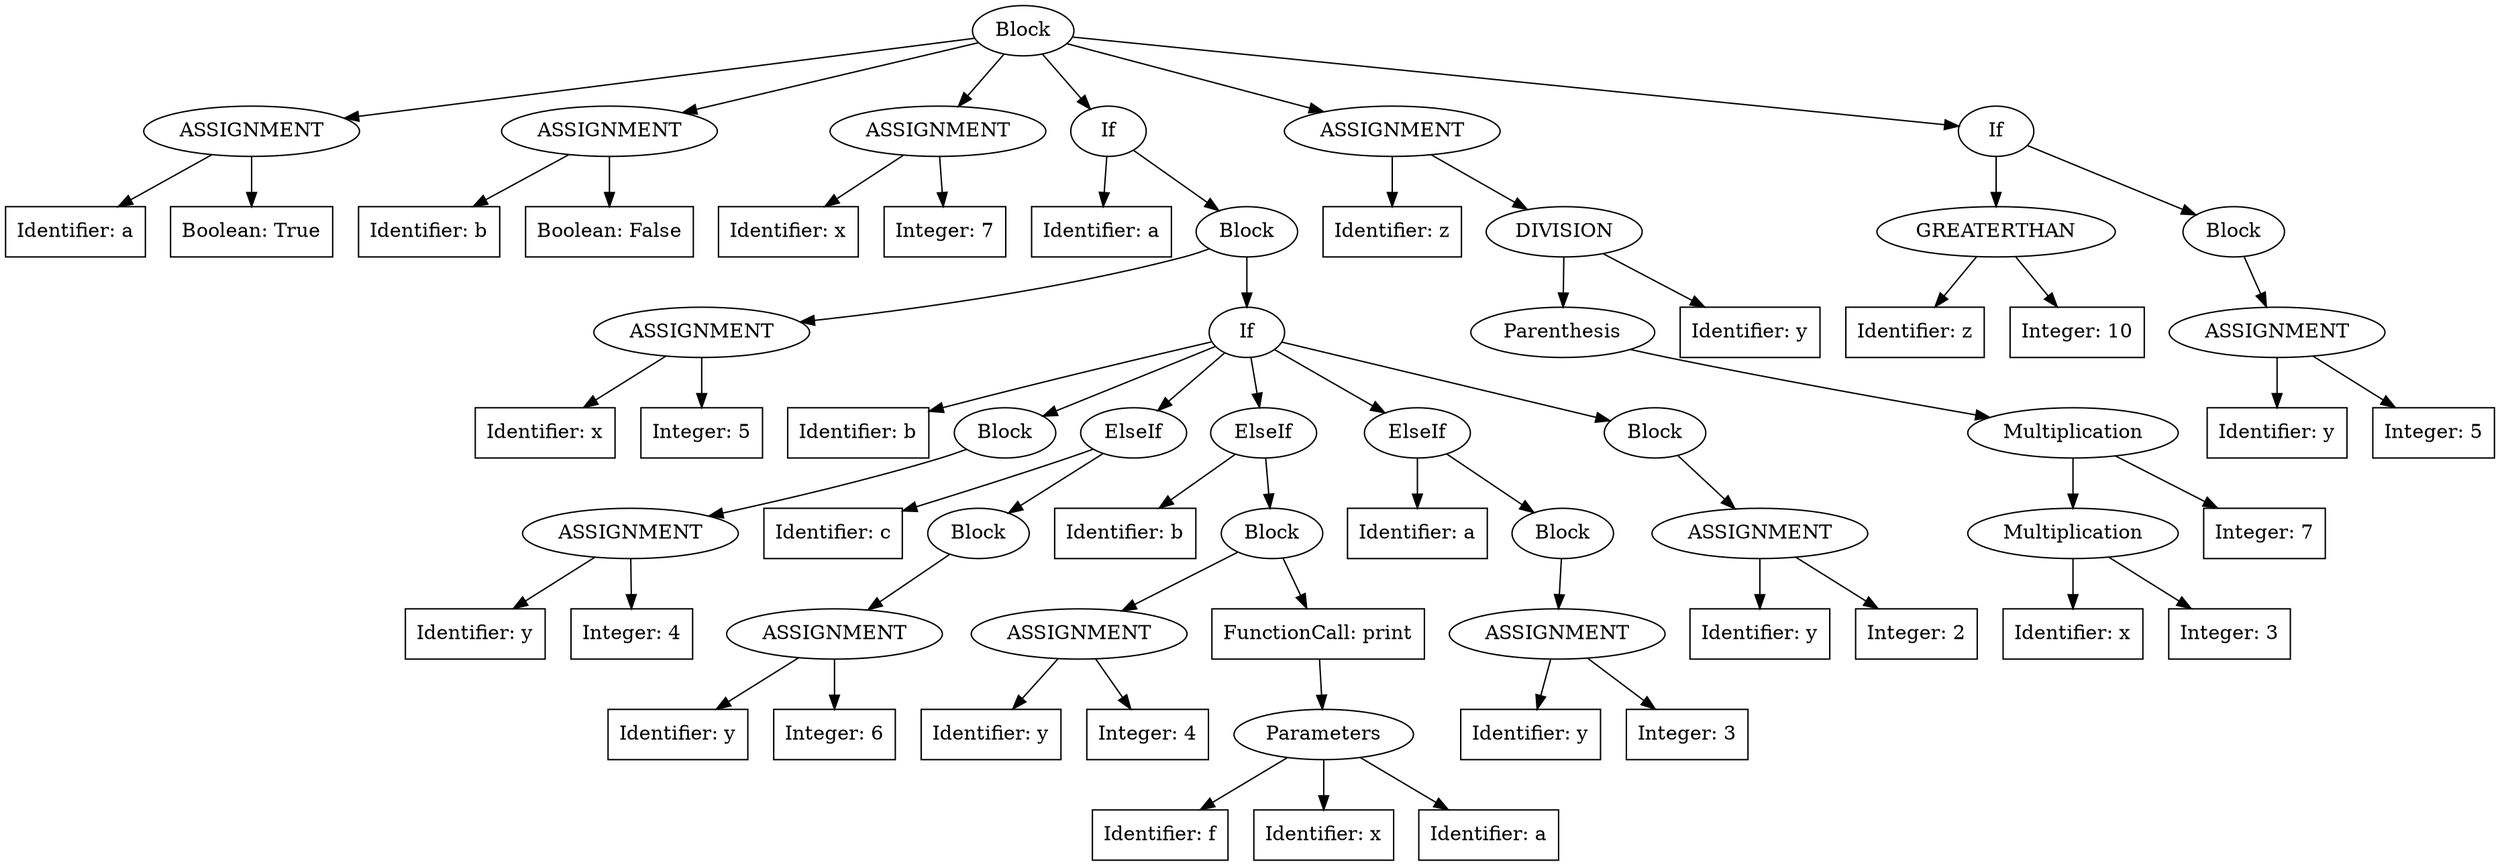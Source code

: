 digraph G {
	root66 [label="Block"]
	root66 -> assign1;
	assign1 [label="ASSIGNMENT"]
	assign1 -> iden2;
	iden2 [shape=box,label="Identifier: a"]
	assign1 -> bool0;
	bool0 [shape=box,label="Boolean: True"]
	root66 -> assign4;
	assign4 [label="ASSIGNMENT"]
	assign4 -> iden5;
	iden5 [shape=box,label="Identifier: b"]
	assign4 -> bool3;
	bool3 [shape=box,label="Boolean: False"]
	root66 -> assign7;
	assign7 [label="ASSIGNMENT"]
	assign7 -> iden8;
	iden8 [shape=box,label="Identifier: x"]
	assign7 -> integer6;
	integer6 [shape=box,label="Integer: 7"]
	root66 -> if47;
	if47 [label="If"]
	if47 -> iden9;
	iden9 [shape=box,label="Identifier: a"]
	if47 -> block46;
	block46 [label="Block"]
	block46 -> assign11;
	assign11 [label="ASSIGNMENT"]
	assign11 -> iden12;
	iden12 [shape=box,label="Identifier: x"]
	assign11 -> integer10;
	integer10 [shape=box,label="Integer: 5"]
	block46 -> if45;
	if45 [label="If"]
	if45 -> iden13;
	iden13 [shape=box,label="Identifier: b"]
	if45 -> block17;
	block17 [label="Block"]
	block17 -> assign15;
	assign15 [label="ASSIGNMENT"]
	assign15 -> iden16;
	iden16 [shape=box,label="Identifier: y"]
	assign15 -> integer14;
	integer14 [shape=box,label="Integer: 4"]
	if45 -> elif39;
	elif39 [label="ElseIf"]
	elif39 -> iden34;
	iden34 [shape=box,label="Identifier: c"]
	elif39 -> block38;
	block38 [label="Block"]
	block38 -> assign36;
	assign36 [label="ASSIGNMENT"]
	assign36 -> iden37;
	iden37 [shape=box,label="Identifier: y"]
	assign36 -> integer35;
	integer35 [shape=box,label="Integer: 6"]
	if45 -> elif33;
	elif33 [label="ElseIf"]
	elif33 -> iden24;
	iden24 [shape=box,label="Identifier: b"]
	elif33 -> block32;
	block32 [label="Block"]
	block32 -> assign26;
	assign26 [label="ASSIGNMENT"]
	assign26 -> iden27;
	iden27 [shape=box,label="Identifier: y"]
	assign26 -> integer25;
	integer25 [shape=box,label="Integer: 4"]
	block32 -> functioncall31;
	functioncall31 [shape=box,label="FunctionCall: print"]
	functioncall31 -> all;
	all [label="Parameters"]
	all -> iden28;
	iden28 [shape=box,label="Identifier: f"]
	all -> iden29;
	iden29 [shape=box,label="Identifier: x"]
	all -> iden30;
	iden30 [shape=box,label="Identifier: a"]
	if45 -> elif23;
	elif23 [label="ElseIf"]
	elif23 -> iden18;
	iden18 [shape=box,label="Identifier: a"]
	elif23 -> block22;
	block22 [label="Block"]
	block22 -> assign20;
	assign20 [label="ASSIGNMENT"]
	assign20 -> iden21;
	iden21 [shape=box,label="Identifier: y"]
	assign20 -> integer19;
	integer19 [shape=box,label="Integer: 3"]
	if45 -> block43;
	block43 [label="Block"]
	block43 -> assign41;
	assign41 [label="ASSIGNMENT"]
	assign41 -> iden42;
	iden42 [shape=box,label="Identifier: y"]
	assign41 -> integer40;
	integer40 [shape=box,label="Integer: 2"]
	root66 -> assign56;
	assign56 [label="ASSIGNMENT"]
	assign56 -> iden57;
	iden57 [shape=box,label="Identifier: z"]
	assign56 -> division55;
	division55 [label="DIVISION"]
	division55 -> paren53;
	paren53 [label="Parenthesis"]
	paren53 -> multiplication52;
	multiplication52 [label="Multiplication"]
	multiplication52 -> multiplication50;
	multiplication50 [label="Multiplication"]
	multiplication50 -> iden48;
	iden48 [shape=box,label="Identifier: x"]
	multiplication50 -> integer49;
	integer49 [shape=box,label="Integer: 3"]
	multiplication52 -> integer51;
	integer51 [shape=box,label="Integer: 7"]
	division55 -> iden54;
	iden54 [shape=box,label="Identifier: y"]
	root66 -> if65;
	if65 [label="If"]
	if65 -> greaterthan60;
	greaterthan60 [label="GREATERTHAN"]
	greaterthan60 -> iden58;
	iden58 [shape=box,label="Identifier: z"]
	greaterthan60 -> integer59;
	integer59 [shape=box,label="Integer: 10"]
	if65 -> block64;
	block64 [label="Block"]
	block64 -> assign62;
	assign62 [label="ASSIGNMENT"]
	assign62 -> iden63;
	iden63 [shape=box,label="Identifier: y"]
	assign62 -> integer61;
	integer61 [shape=box,label="Integer: 5"]
}
